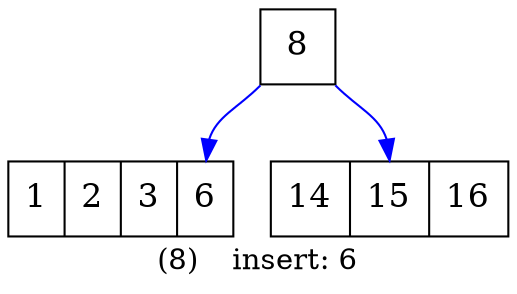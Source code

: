 /************************************************
Auto generated by my program which transfer B-Tree to dot file.
Author: wangdq 
Time: 2015-06-08
CSDN: http://blog.csdn.net/wangdingqiaoit
************************************************/

digraph BTree {
	label="(8)	insert: 6";labelloc=b;labeljust=center;
	ordering=out
	node[shape=record,width=0.5,height=0.5,fontsize=16,style="filled", fillcolor="#FFFFFF",fontcolor="black"];
	edge[color="blue", arrowhead="normal"];
		8[label="<f0> 8"];
		1[label="<f0> 1|<f1> 2|<f2> 3|<f3> 6"];
		14[label="<f0> 14|<f1> 15|<f2> 16"];
	/* edges*/
	"8":f0:sw->"1":f3
	"8":f0:se->"14":f1
}
